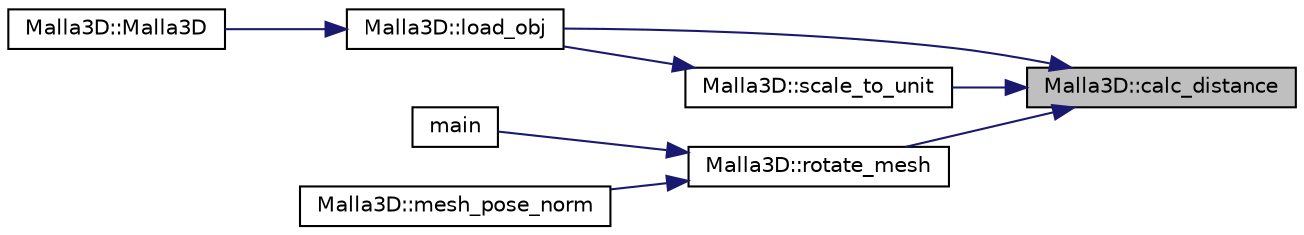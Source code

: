 digraph "Malla3D::calc_distance"
{
 // LATEX_PDF_SIZE
  edge [fontname="Helvetica",fontsize="10",labelfontname="Helvetica",labelfontsize="10"];
  node [fontname="Helvetica",fontsize="10",shape=record];
  rankdir="RL";
  Node1 [label="Malla3D::calc_distance",height=0.2,width=0.4,color="black", fillcolor="grey75", style="filled", fontcolor="black",tooltip="Calculate maximun distance from centroid."];
  Node1 -> Node2 [dir="back",color="midnightblue",fontsize="10",style="solid",fontname="Helvetica"];
  Node2 [label="Malla3D::load_obj",height=0.2,width=0.4,color="black", fillcolor="white", style="filled",URL="$classMalla3D.html#a6264d38ebb5ac470b33eb17d0fb7222f",tooltip="Load data of the mesh from an OBJ Wavefront file."];
  Node2 -> Node3 [dir="back",color="midnightblue",fontsize="10",style="solid",fontname="Helvetica"];
  Node3 [label="Malla3D::Malla3D",height=0.2,width=0.4,color="black", fillcolor="white", style="filled",URL="$classMalla3D.html#a305f03b369ebc34d35433d419798eded",tooltip="Constructor with two parameters."];
  Node1 -> Node4 [dir="back",color="midnightblue",fontsize="10",style="solid",fontname="Helvetica"];
  Node4 [label="Malla3D::rotate_mesh",height=0.2,width=0.4,color="black", fillcolor="white", style="filled",URL="$classMalla3D.html#a16fdfd8b127a8f5795a8d2b5f9bd996d",tooltip="Rotate the mesh."];
  Node4 -> Node5 [dir="back",color="midnightblue",fontsize="10",style="solid",fontname="Helvetica"];
  Node5 [label="main",height=0.2,width=0.4,color="black", fillcolor="white", style="filled",URL="$main_8cpp.html#a0ddf1224851353fc92bfbff6f499fa97",tooltip=" "];
  Node4 -> Node6 [dir="back",color="midnightblue",fontsize="10",style="solid",fontname="Helvetica"];
  Node6 [label="Malla3D::mesh_pose_norm",height=0.2,width=0.4,color="black", fillcolor="white", style="filled",URL="$classMalla3D.html#ac7be542da00ca44f53442c6ad64969b0",tooltip="Compute the normalized pose of 3d mesh."];
  Node1 -> Node7 [dir="back",color="midnightblue",fontsize="10",style="solid",fontname="Helvetica"];
  Node7 [label="Malla3D::scale_to_unit",height=0.2,width=0.4,color="black", fillcolor="white", style="filled",URL="$classMalla3D.html#ae9fd766758c7a3a259cbff6262355006",tooltip="Scale the mesh to the unit sphere."];
  Node7 -> Node2 [dir="back",color="midnightblue",fontsize="10",style="solid",fontname="Helvetica"];
}
